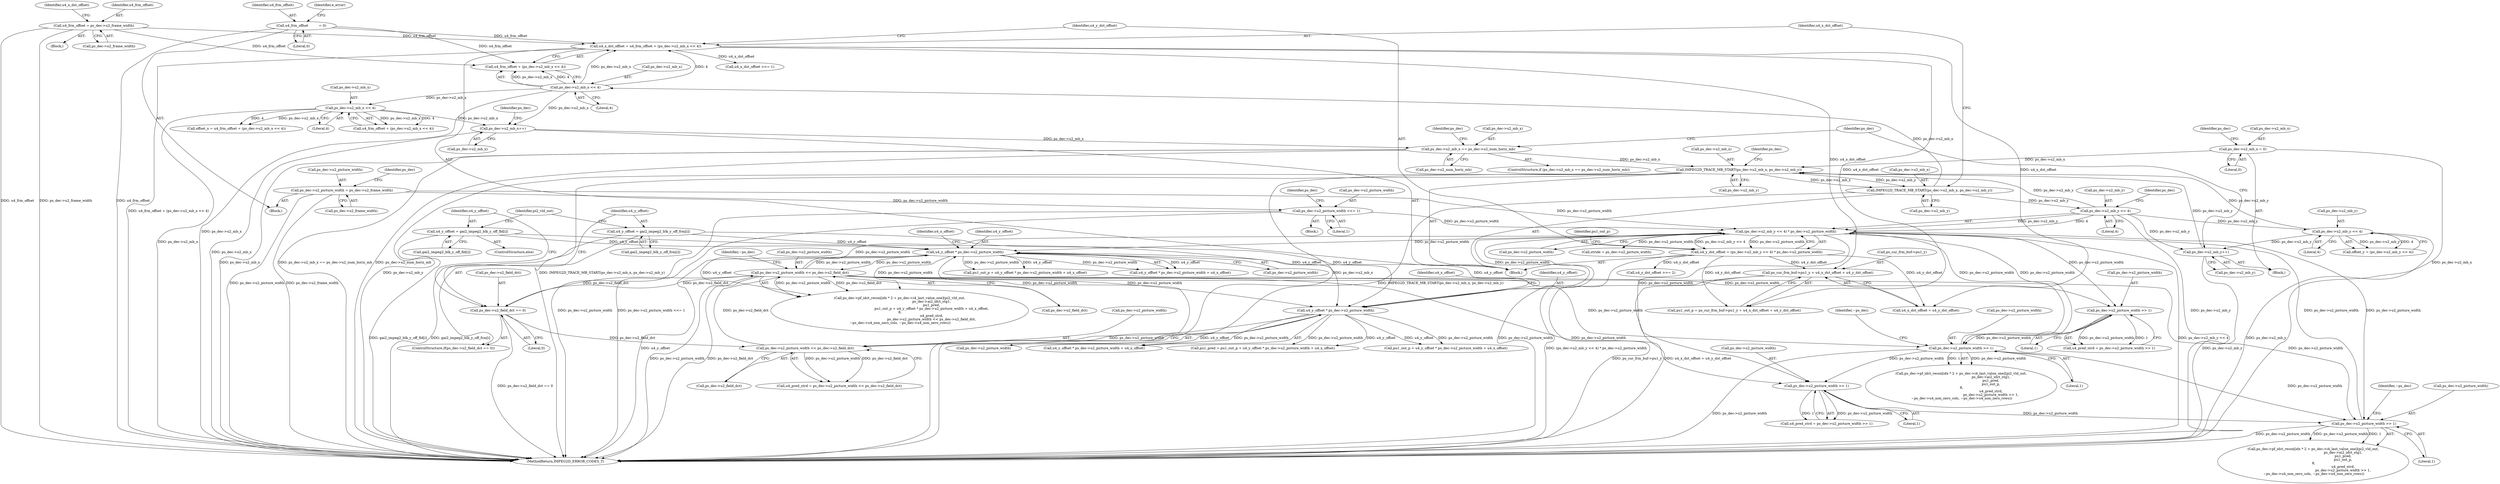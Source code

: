 digraph "0_Android_58a6822d7140137ce957c6d2fc20bae1374186c1@pointer" {
"1000253" [label="(Call,ps_cur_frm_buf->pu1_y + u4_x_dst_offset + u4_y_dst_offset)"];
"1000231" [label="(Call,u4_x_dst_offset = u4_frm_offset + (ps_dec->u2_mb_x << 4))"];
"1000177" [label="(Call,u4_frm_offset = ps_dec->u2_frame_width)"];
"1000117" [label="(Call,u4_frm_offset          = 0)"];
"1000235" [label="(Call,ps_dec->u2_mb_x << 4)"];
"1000224" [label="(Call,IMPEG2D_TRACE_MB_START(ps_dec->u2_mb_x, ps_dec->u2_mb_y))"];
"1000198" [label="(Call,IMPEG2D_TRACE_MB_START(ps_dec->u2_mb_x, ps_dec->u2_mb_y))"];
"1000809" [label="(Call,ps_dec->u2_mb_x == ps_dec->u2_num_horiz_mb)"];
"1000788" [label="(Call,ps_dec->u2_mb_x++)"];
"1000310" [label="(Call,ps_dec->u2_mb_x << 4)"];
"1000817" [label="(Call,ps_dec->u2_mb_x = 0)"];
"1000317" [label="(Call,ps_dec->u2_mb_y << 4)"];
"1000243" [label="(Call,ps_dec->u2_mb_y << 4)"];
"1000822" [label="(Call,ps_dec->u2_mb_y++)"];
"1000240" [label="(Call,u4_y_dst_offset = (ps_dec->u2_mb_y << 4) * ps_dec->u2_picture_width)"];
"1000242" [label="(Call,(ps_dec->u2_mb_y << 4) * ps_dec->u2_picture_width)"];
"1000532" [label="(Call,ps_dec->u2_picture_width << ps_dec->u2_field_dct)"];
"1000524" [label="(Call,u4_y_offset * ps_dec->u2_picture_width)"];
"1000446" [label="(Call,u4_y_offset = gai2_impeg2_blk_y_off_fld[i])"];
"1000490" [label="(Call,u4_y_offset * ps_dec->u2_picture_width)"];
"1000440" [label="(Call,u4_y_offset = gai2_impeg2_blk_y_off_frm[i])"];
"1000498" [label="(Call,ps_dec->u2_picture_width << ps_dec->u2_field_dct)"];
"1000435" [label="(Call,ps_dec->u2_field_dct == 0)"];
"1000654" [label="(Call,ps_dec->u2_picture_width >> 1)"];
"1000630" [label="(Call,ps_dec->u2_picture_width >> 1)"];
"1000768" [label="(Call,ps_dec->u2_picture_width >> 1)"];
"1000744" [label="(Call,ps_dec->u2_picture_width >> 1)"];
"1000165" [label="(Call,ps_dec->u2_picture_width <<= 1)"];
"1000151" [label="(Call,ps_dec->u2_picture_width = ps_dec->u2_frame_width)"];
"1000249" [label="(Identifier,ps_dec)"];
"1000189" [label="(Identifier,u4_x_dst_offset)"];
"1000117" [label="(Call,u4_frm_offset          = 0)"];
"1000822" [label="(Call,ps_dec->u2_mb_y++)"];
"1000308" [label="(Call,u4_frm_offset + (ps_dec->u2_mb_x << 4))"];
"1000515" [label="(Call,ps_dec->pf_idct_recon[idx * 2 + ps_dec->i4_last_value_one](pi2_vld_out,\n                                                            ps_dec->ai2_idct_stg1,\n                                                            pu1_pred,\n                                                            pu1_out_p + u4_y_offset * ps_dec->u2_picture_width + u4_x_offset,\n 8,\n                                                            u4_pred_strd,\n                                                            ps_dec->u2_picture_width << ps_dec->u2_field_dct,\n ~ps_dec->u4_non_zero_cols, ~ps_dec->u4_non_zero_rows))"];
"1000199" [label="(Call,ps_dec->u2_mb_x)"];
"1000235" [label="(Call,ps_dec->u2_mb_x << 4)"];
"1000243" [label="(Call,ps_dec->u2_mb_y << 4)"];
"1000533" [label="(Call,ps_dec->u2_picture_width)"];
"1000526" [label="(Call,ps_dec->u2_picture_width)"];
"1000628" [label="(Call,u4_pred_strd = ps_dec->u2_picture_width >> 1)"];
"1000829" [label="(Identifier,ps_dec)"];
"1000254" [label="(Call,ps_cur_frm_buf->pu1_y)"];
"1000487" [label="(Call,pu1_out_p + u4_y_offset * ps_dec->u2_picture_width + u4_x_offset)"];
"1000495" [label="(Identifier,u4_x_offset)"];
"1000176" [label="(Block,)"];
"1000819" [label="(Identifier,ps_dec)"];
"1000485" [label="(Call,pu1_pred = pu1_out_p + u4_y_offset * ps_dec->u2_picture_width + u4_x_offset)"];
"1000492" [label="(Call,ps_dec->u2_picture_width)"];
"1000161" [label="(Identifier,ps_dec)"];
"1000789" [label="(Call,ps_dec->u2_mb_x)"];
"1000532" [label="(Call,ps_dec->u2_picture_width << ps_dec->u2_field_dct)"];
"1000813" [label="(Call,ps_dec->u2_num_horiz_mb)"];
"1000491" [label="(Identifier,u4_y_offset)"];
"1000436" [label="(Call,ps_dec->u2_field_dct)"];
"1000658" [label="(Literal,1)"];
"1000314" [label="(Literal,4)"];
"1000748" [label="(Literal,1)"];
"1000809" [label="(Call,ps_dec->u2_mb_x == ps_dec->u2_num_horiz_mb)"];
"1000502" [label="(Call,ps_dec->u2_field_dct)"];
"1000645" [label="(Call,ps_dec->pf_idct_recon[idx * 2 + ps_dec->i4_last_value_one](pi2_vld_out,\n                                                        ps_dec->ai2_idct_stg1,\n                                                        pu1_pred,\n                                                        pu1_out_p,\n 8,\n                                                        u4_pred_strd,\n                                                        ps_dec->u2_picture_width >> 1,\n ~ps_dec->u4_non_zero_cols, ~ps_dec->u4_non_zero_rows))"];
"1000179" [label="(Call,ps_dec->u2_frame_width)"];
"1000634" [label="(Literal,1)"];
"1000232" [label="(Identifier,u4_x_dst_offset)"];
"1000435" [label="(Call,ps_dec->u2_field_dct == 0)"];
"1000630" [label="(Call,ps_dec->u2_picture_width >> 1)"];
"1000498" [label="(Call,ps_dec->u2_picture_width << ps_dec->u2_field_dct)"];
"1000816" [label="(Block,)"];
"1000253" [label="(Call,ps_cur_frm_buf->pu1_y + u4_x_dst_offset + u4_y_dst_offset)"];
"1000236" [label="(Call,ps_dec->u2_mb_x)"];
"1000311" [label="(Call,ps_dec->u2_mb_x)"];
"1000178" [label="(Identifier,u4_frm_offset)"];
"1000118" [label="(Identifier,u4_frm_offset)"];
"1000769" [label="(Call,ps_dec->u2_picture_width)"];
"1000788" [label="(Call,ps_dec->u2_mb_x++)"];
"1000173" [label="(Identifier,ps_dec)"];
"1000774" [label="(Identifier,~ps_dec)"];
"1000536" [label="(Call,ps_dec->u2_field_dct)"];
"1000434" [label="(ControlStructure,if(ps_dec->u2_field_dct == 0))"];
"1000744" [label="(Call,ps_dec->u2_picture_width >> 1)"];
"1000165" [label="(Call,ps_dec->u2_picture_width <<= 1)"];
"1000224" [label="(Call,IMPEG2D_TRACE_MB_START(ps_dec->u2_mb_x, ps_dec->u2_mb_y))"];
"1000231" [label="(Call,u4_x_dst_offset = u4_frm_offset + (ps_dec->u2_mb_x << 4))"];
"1000499" [label="(Call,ps_dec->u2_picture_width)"];
"1000772" [label="(Literal,1)"];
"1000169" [label="(Literal,1)"];
"1000164" [label="(Block,)"];
"1000521" [label="(Call,pu1_out_p + u4_y_offset * ps_dec->u2_picture_width + u4_x_offset)"];
"1000448" [label="(Call,gai2_impeg2_blk_y_off_fld[i])"];
"1000808" [label="(ControlStructure,if (ps_dec->u2_mb_x == ps_dec->u2_num_horiz_mb))"];
"1000446" [label="(Call,u4_y_offset = gai2_impeg2_blk_y_off_fld[i])"];
"1000529" [label="(Identifier,u4_x_offset)"];
"1000439" [label="(Literal,0)"];
"1000244" [label="(Call,ps_dec->u2_mb_y)"];
"1000106" [label="(Block,)"];
"1000315" [label="(Call,offset_y = (ps_dec->u2_mb_y << 4))"];
"1000823" [label="(Call,ps_dec->u2_mb_y)"];
"1000151" [label="(Call,ps_dec->u2_picture_width = ps_dec->u2_frame_width)"];
"1000631" [label="(Call,ps_dec->u2_picture_width)"];
"1000166" [label="(Call,ps_dec->u2_picture_width)"];
"1000240" [label="(Call,u4_y_dst_offset = (ps_dec->u2_mb_y << 4) * ps_dec->u2_picture_width)"];
"1000842" [label="(MethodReturn,IMPEG2D_ERROR_CODES_T)"];
"1000208" [label="(Identifier,ps_dec)"];
"1000818" [label="(Call,ps_dec->u2_mb_x)"];
"1000548" [label="(Call,u4_y_dst_offset >>= 2)"];
"1000257" [label="(Call,u4_x_dst_offset + u4_y_dst_offset)"];
"1000241" [label="(Identifier,u4_y_dst_offset)"];
"1000489" [label="(Call,u4_y_offset * ps_dec->u2_picture_width + u4_x_offset)"];
"1000824" [label="(Identifier,ps_dec)"];
"1000198" [label="(Call,IMPEG2D_TRACE_MB_START(ps_dec->u2_mb_x, ps_dec->u2_mb_y))"];
"1000239" [label="(Literal,4)"];
"1000183" [label="(Block,)"];
"1000310" [label="(Call,ps_dec->u2_mb_x << 4)"];
"1000660" [label="(Identifier,~ps_dec)"];
"1000317" [label="(Call,ps_dec->u2_mb_y << 4)"];
"1000442" [label="(Call,gai2_impeg2_blk_y_off_frm[i])"];
"1000177" [label="(Call,u4_frm_offset = ps_dec->u2_frame_width)"];
"1000233" [label="(Call,u4_frm_offset + (ps_dec->u2_mb_x << 4))"];
"1000252" [label="(Identifier,pu1_out_p)"];
"1000155" [label="(Call,ps_dec->u2_frame_width)"];
"1000202" [label="(Call,ps_dec->u2_mb_y)"];
"1000768" [label="(Call,ps_dec->u2_picture_width >> 1)"];
"1000248" [label="(Call,ps_dec->u2_picture_width)"];
"1000452" [label="(Identifier,pi2_vld_out)"];
"1000496" [label="(Call,u4_pred_strd = ps_dec->u2_picture_width << ps_dec->u2_field_dct)"];
"1000247" [label="(Literal,4)"];
"1000742" [label="(Call,u4_pred_strd = ps_dec->u2_picture_width >> 1)"];
"1000796" [label="(Identifier,ps_dec)"];
"1000655" [label="(Call,ps_dec->u2_picture_width)"];
"1000654" [label="(Call,ps_dec->u2_picture_width >> 1)"];
"1000242" [label="(Call,(ps_dec->u2_mb_y << 4) * ps_dec->u2_picture_width)"];
"1000545" [label="(Call,u4_x_dst_offset >>= 1)"];
"1000251" [label="(Call,pu1_out_p = ps_cur_frm_buf->pu1_y + u4_x_dst_offset + u4_y_dst_offset)"];
"1000525" [label="(Identifier,u4_y_offset)"];
"1000447" [label="(Identifier,u4_y_offset)"];
"1000225" [label="(Call,ps_dec->u2_mb_x)"];
"1000119" [label="(Literal,0)"];
"1000810" [label="(Call,ps_dec->u2_mb_x)"];
"1000440" [label="(Call,u4_y_offset = gai2_impeg2_blk_y_off_frm[i])"];
"1000759" [label="(Call,ps_dec->pf_idct_recon[idx * 2 + ps_dec->i4_last_value_one](pi2_vld_out,\n                                                        ps_dec->ai2_idct_stg1,\n                                                        pu1_pred,\n                                                        pu1_out_p,\n 8,\n                                                        u4_pred_strd,\n                                                        ps_dec->u2_picture_width >> 1,\n ~ps_dec->u4_non_zero_cols, ~ps_dec->u4_non_zero_rows))"];
"1000123" [label="(Identifier,e_error)"];
"1000821" [label="(Literal,0)"];
"1000301" [label="(Call,stride = ps_dec->u2_picture_width)"];
"1000318" [label="(Call,ps_dec->u2_mb_y)"];
"1000441" [label="(Identifier,u4_y_offset)"];
"1000152" [label="(Call,ps_dec->u2_picture_width)"];
"1000306" [label="(Call,offset_x = u4_frm_offset + (ps_dec->u2_mb_x << 4))"];
"1000540" [label="(Identifier,~ps_dec)"];
"1000524" [label="(Call,u4_y_offset * ps_dec->u2_picture_width)"];
"1000817" [label="(Call,ps_dec->u2_mb_x = 0)"];
"1000228" [label="(Call,ps_dec->u2_mb_y)"];
"1000445" [label="(ControlStructure,else)"];
"1000745" [label="(Call,ps_dec->u2_picture_width)"];
"1000321" [label="(Literal,4)"];
"1000523" [label="(Call,u4_y_offset * ps_dec->u2_picture_width + u4_x_offset)"];
"1000490" [label="(Call,u4_y_offset * ps_dec->u2_picture_width)"];
"1000253" -> "1000251"  [label="AST: "];
"1000253" -> "1000257"  [label="CFG: "];
"1000254" -> "1000253"  [label="AST: "];
"1000257" -> "1000253"  [label="AST: "];
"1000251" -> "1000253"  [label="CFG: "];
"1000253" -> "1000842"  [label="DDG: ps_cur_frm_buf->pu1_y"];
"1000253" -> "1000842"  [label="DDG: u4_x_dst_offset + u4_y_dst_offset"];
"1000231" -> "1000253"  [label="DDG: u4_x_dst_offset"];
"1000240" -> "1000253"  [label="DDG: u4_y_dst_offset"];
"1000231" -> "1000183"  [label="AST: "];
"1000231" -> "1000233"  [label="CFG: "];
"1000232" -> "1000231"  [label="AST: "];
"1000233" -> "1000231"  [label="AST: "];
"1000241" -> "1000231"  [label="CFG: "];
"1000231" -> "1000842"  [label="DDG: u4_frm_offset + (ps_dec->u2_mb_x << 4)"];
"1000177" -> "1000231"  [label="DDG: u4_frm_offset"];
"1000117" -> "1000231"  [label="DDG: u4_frm_offset"];
"1000235" -> "1000231"  [label="DDG: ps_dec->u2_mb_x"];
"1000235" -> "1000231"  [label="DDG: 4"];
"1000231" -> "1000251"  [label="DDG: u4_x_dst_offset"];
"1000231" -> "1000257"  [label="DDG: u4_x_dst_offset"];
"1000231" -> "1000545"  [label="DDG: u4_x_dst_offset"];
"1000177" -> "1000176"  [label="AST: "];
"1000177" -> "1000179"  [label="CFG: "];
"1000178" -> "1000177"  [label="AST: "];
"1000179" -> "1000177"  [label="AST: "];
"1000189" -> "1000177"  [label="CFG: "];
"1000177" -> "1000842"  [label="DDG: u4_frm_offset"];
"1000177" -> "1000842"  [label="DDG: ps_dec->u2_frame_width"];
"1000177" -> "1000233"  [label="DDG: u4_frm_offset"];
"1000117" -> "1000106"  [label="AST: "];
"1000117" -> "1000119"  [label="CFG: "];
"1000118" -> "1000117"  [label="AST: "];
"1000119" -> "1000117"  [label="AST: "];
"1000123" -> "1000117"  [label="CFG: "];
"1000117" -> "1000842"  [label="DDG: u4_frm_offset"];
"1000117" -> "1000233"  [label="DDG: u4_frm_offset"];
"1000235" -> "1000233"  [label="AST: "];
"1000235" -> "1000239"  [label="CFG: "];
"1000236" -> "1000235"  [label="AST: "];
"1000239" -> "1000235"  [label="AST: "];
"1000233" -> "1000235"  [label="CFG: "];
"1000235" -> "1000842"  [label="DDG: ps_dec->u2_mb_x"];
"1000235" -> "1000233"  [label="DDG: ps_dec->u2_mb_x"];
"1000235" -> "1000233"  [label="DDG: 4"];
"1000224" -> "1000235"  [label="DDG: ps_dec->u2_mb_x"];
"1000235" -> "1000310"  [label="DDG: ps_dec->u2_mb_x"];
"1000235" -> "1000788"  [label="DDG: ps_dec->u2_mb_x"];
"1000224" -> "1000183"  [label="AST: "];
"1000224" -> "1000228"  [label="CFG: "];
"1000225" -> "1000224"  [label="AST: "];
"1000228" -> "1000224"  [label="AST: "];
"1000232" -> "1000224"  [label="CFG: "];
"1000224" -> "1000842"  [label="DDG: IMPEG2D_TRACE_MB_START(ps_dec->u2_mb_x, ps_dec->u2_mb_y)"];
"1000198" -> "1000224"  [label="DDG: ps_dec->u2_mb_x"];
"1000198" -> "1000224"  [label="DDG: ps_dec->u2_mb_y"];
"1000224" -> "1000243"  [label="DDG: ps_dec->u2_mb_y"];
"1000198" -> "1000183"  [label="AST: "];
"1000198" -> "1000202"  [label="CFG: "];
"1000199" -> "1000198"  [label="AST: "];
"1000202" -> "1000198"  [label="AST: "];
"1000208" -> "1000198"  [label="CFG: "];
"1000198" -> "1000842"  [label="DDG: ps_dec->u2_mb_x"];
"1000198" -> "1000842"  [label="DDG: ps_dec->u2_mb_y"];
"1000198" -> "1000842"  [label="DDG: IMPEG2D_TRACE_MB_START(ps_dec->u2_mb_x, ps_dec->u2_mb_y)"];
"1000809" -> "1000198"  [label="DDG: ps_dec->u2_mb_x"];
"1000817" -> "1000198"  [label="DDG: ps_dec->u2_mb_x"];
"1000317" -> "1000198"  [label="DDG: ps_dec->u2_mb_y"];
"1000822" -> "1000198"  [label="DDG: ps_dec->u2_mb_y"];
"1000243" -> "1000198"  [label="DDG: ps_dec->u2_mb_y"];
"1000809" -> "1000808"  [label="AST: "];
"1000809" -> "1000813"  [label="CFG: "];
"1000810" -> "1000809"  [label="AST: "];
"1000813" -> "1000809"  [label="AST: "];
"1000829" -> "1000809"  [label="CFG: "];
"1000819" -> "1000809"  [label="CFG: "];
"1000809" -> "1000842"  [label="DDG: ps_dec->u2_mb_x"];
"1000809" -> "1000842"  [label="DDG: ps_dec->u2_mb_x == ps_dec->u2_num_horiz_mb"];
"1000809" -> "1000842"  [label="DDG: ps_dec->u2_num_horiz_mb"];
"1000788" -> "1000809"  [label="DDG: ps_dec->u2_mb_x"];
"1000788" -> "1000183"  [label="AST: "];
"1000788" -> "1000789"  [label="CFG: "];
"1000789" -> "1000788"  [label="AST: "];
"1000796" -> "1000788"  [label="CFG: "];
"1000788" -> "1000842"  [label="DDG: ps_dec->u2_mb_x"];
"1000310" -> "1000788"  [label="DDG: ps_dec->u2_mb_x"];
"1000310" -> "1000308"  [label="AST: "];
"1000310" -> "1000314"  [label="CFG: "];
"1000311" -> "1000310"  [label="AST: "];
"1000314" -> "1000310"  [label="AST: "];
"1000308" -> "1000310"  [label="CFG: "];
"1000310" -> "1000842"  [label="DDG: ps_dec->u2_mb_x"];
"1000310" -> "1000306"  [label="DDG: ps_dec->u2_mb_x"];
"1000310" -> "1000306"  [label="DDG: 4"];
"1000310" -> "1000308"  [label="DDG: ps_dec->u2_mb_x"];
"1000310" -> "1000308"  [label="DDG: 4"];
"1000817" -> "1000816"  [label="AST: "];
"1000817" -> "1000821"  [label="CFG: "];
"1000818" -> "1000817"  [label="AST: "];
"1000821" -> "1000817"  [label="AST: "];
"1000824" -> "1000817"  [label="CFG: "];
"1000817" -> "1000842"  [label="DDG: ps_dec->u2_mb_x"];
"1000317" -> "1000315"  [label="AST: "];
"1000317" -> "1000321"  [label="CFG: "];
"1000318" -> "1000317"  [label="AST: "];
"1000321" -> "1000317"  [label="AST: "];
"1000315" -> "1000317"  [label="CFG: "];
"1000317" -> "1000842"  [label="DDG: ps_dec->u2_mb_y"];
"1000317" -> "1000315"  [label="DDG: ps_dec->u2_mb_y"];
"1000317" -> "1000315"  [label="DDG: 4"];
"1000243" -> "1000317"  [label="DDG: ps_dec->u2_mb_y"];
"1000317" -> "1000822"  [label="DDG: ps_dec->u2_mb_y"];
"1000243" -> "1000242"  [label="AST: "];
"1000243" -> "1000247"  [label="CFG: "];
"1000244" -> "1000243"  [label="AST: "];
"1000247" -> "1000243"  [label="AST: "];
"1000249" -> "1000243"  [label="CFG: "];
"1000243" -> "1000842"  [label="DDG: ps_dec->u2_mb_y"];
"1000243" -> "1000242"  [label="DDG: ps_dec->u2_mb_y"];
"1000243" -> "1000242"  [label="DDG: 4"];
"1000243" -> "1000822"  [label="DDG: ps_dec->u2_mb_y"];
"1000822" -> "1000816"  [label="AST: "];
"1000822" -> "1000823"  [label="CFG: "];
"1000823" -> "1000822"  [label="AST: "];
"1000829" -> "1000822"  [label="CFG: "];
"1000822" -> "1000842"  [label="DDG: ps_dec->u2_mb_y"];
"1000240" -> "1000183"  [label="AST: "];
"1000240" -> "1000242"  [label="CFG: "];
"1000241" -> "1000240"  [label="AST: "];
"1000242" -> "1000240"  [label="AST: "];
"1000252" -> "1000240"  [label="CFG: "];
"1000240" -> "1000842"  [label="DDG: (ps_dec->u2_mb_y << 4) * ps_dec->u2_picture_width"];
"1000242" -> "1000240"  [label="DDG: ps_dec->u2_mb_y << 4"];
"1000242" -> "1000240"  [label="DDG: ps_dec->u2_picture_width"];
"1000240" -> "1000251"  [label="DDG: u4_y_dst_offset"];
"1000240" -> "1000257"  [label="DDG: u4_y_dst_offset"];
"1000240" -> "1000548"  [label="DDG: u4_y_dst_offset"];
"1000242" -> "1000248"  [label="CFG: "];
"1000248" -> "1000242"  [label="AST: "];
"1000242" -> "1000842"  [label="DDG: ps_dec->u2_picture_width"];
"1000242" -> "1000842"  [label="DDG: ps_dec->u2_mb_y << 4"];
"1000532" -> "1000242"  [label="DDG: ps_dec->u2_picture_width"];
"1000654" -> "1000242"  [label="DDG: ps_dec->u2_picture_width"];
"1000768" -> "1000242"  [label="DDG: ps_dec->u2_picture_width"];
"1000165" -> "1000242"  [label="DDG: ps_dec->u2_picture_width"];
"1000151" -> "1000242"  [label="DDG: ps_dec->u2_picture_width"];
"1000242" -> "1000301"  [label="DDG: ps_dec->u2_picture_width"];
"1000242" -> "1000490"  [label="DDG: ps_dec->u2_picture_width"];
"1000242" -> "1000524"  [label="DDG: ps_dec->u2_picture_width"];
"1000242" -> "1000630"  [label="DDG: ps_dec->u2_picture_width"];
"1000242" -> "1000654"  [label="DDG: ps_dec->u2_picture_width"];
"1000242" -> "1000744"  [label="DDG: ps_dec->u2_picture_width"];
"1000242" -> "1000768"  [label="DDG: ps_dec->u2_picture_width"];
"1000532" -> "1000515"  [label="AST: "];
"1000532" -> "1000536"  [label="CFG: "];
"1000533" -> "1000532"  [label="AST: "];
"1000536" -> "1000532"  [label="AST: "];
"1000540" -> "1000532"  [label="CFG: "];
"1000532" -> "1000842"  [label="DDG: ps_dec->u2_picture_width"];
"1000532" -> "1000842"  [label="DDG: ps_dec->u2_field_dct"];
"1000532" -> "1000435"  [label="DDG: ps_dec->u2_field_dct"];
"1000532" -> "1000490"  [label="DDG: ps_dec->u2_picture_width"];
"1000532" -> "1000524"  [label="DDG: ps_dec->u2_picture_width"];
"1000532" -> "1000515"  [label="DDG: ps_dec->u2_picture_width"];
"1000532" -> "1000515"  [label="DDG: ps_dec->u2_field_dct"];
"1000524" -> "1000532"  [label="DDG: ps_dec->u2_picture_width"];
"1000435" -> "1000532"  [label="DDG: ps_dec->u2_field_dct"];
"1000498" -> "1000532"  [label="DDG: ps_dec->u2_field_dct"];
"1000532" -> "1000630"  [label="DDG: ps_dec->u2_picture_width"];
"1000532" -> "1000654"  [label="DDG: ps_dec->u2_picture_width"];
"1000532" -> "1000744"  [label="DDG: ps_dec->u2_picture_width"];
"1000532" -> "1000768"  [label="DDG: ps_dec->u2_picture_width"];
"1000524" -> "1000523"  [label="AST: "];
"1000524" -> "1000526"  [label="CFG: "];
"1000525" -> "1000524"  [label="AST: "];
"1000526" -> "1000524"  [label="AST: "];
"1000529" -> "1000524"  [label="CFG: "];
"1000524" -> "1000842"  [label="DDG: u4_y_offset"];
"1000524" -> "1000515"  [label="DDG: u4_y_offset"];
"1000524" -> "1000515"  [label="DDG: ps_dec->u2_picture_width"];
"1000524" -> "1000521"  [label="DDG: u4_y_offset"];
"1000524" -> "1000521"  [label="DDG: ps_dec->u2_picture_width"];
"1000524" -> "1000523"  [label="DDG: u4_y_offset"];
"1000524" -> "1000523"  [label="DDG: ps_dec->u2_picture_width"];
"1000446" -> "1000524"  [label="DDG: u4_y_offset"];
"1000490" -> "1000524"  [label="DDG: u4_y_offset"];
"1000440" -> "1000524"  [label="DDG: u4_y_offset"];
"1000498" -> "1000524"  [label="DDG: ps_dec->u2_picture_width"];
"1000446" -> "1000445"  [label="AST: "];
"1000446" -> "1000448"  [label="CFG: "];
"1000447" -> "1000446"  [label="AST: "];
"1000448" -> "1000446"  [label="AST: "];
"1000452" -> "1000446"  [label="CFG: "];
"1000446" -> "1000842"  [label="DDG: gai2_impeg2_blk_y_off_fld[i]"];
"1000446" -> "1000490"  [label="DDG: u4_y_offset"];
"1000490" -> "1000489"  [label="AST: "];
"1000490" -> "1000492"  [label="CFG: "];
"1000491" -> "1000490"  [label="AST: "];
"1000492" -> "1000490"  [label="AST: "];
"1000495" -> "1000490"  [label="CFG: "];
"1000490" -> "1000485"  [label="DDG: u4_y_offset"];
"1000490" -> "1000485"  [label="DDG: ps_dec->u2_picture_width"];
"1000490" -> "1000487"  [label="DDG: u4_y_offset"];
"1000490" -> "1000487"  [label="DDG: ps_dec->u2_picture_width"];
"1000490" -> "1000489"  [label="DDG: u4_y_offset"];
"1000490" -> "1000489"  [label="DDG: ps_dec->u2_picture_width"];
"1000440" -> "1000490"  [label="DDG: u4_y_offset"];
"1000490" -> "1000498"  [label="DDG: ps_dec->u2_picture_width"];
"1000440" -> "1000434"  [label="AST: "];
"1000440" -> "1000442"  [label="CFG: "];
"1000441" -> "1000440"  [label="AST: "];
"1000442" -> "1000440"  [label="AST: "];
"1000452" -> "1000440"  [label="CFG: "];
"1000440" -> "1000842"  [label="DDG: gai2_impeg2_blk_y_off_frm[i]"];
"1000498" -> "1000496"  [label="AST: "];
"1000498" -> "1000502"  [label="CFG: "];
"1000499" -> "1000498"  [label="AST: "];
"1000502" -> "1000498"  [label="AST: "];
"1000496" -> "1000498"  [label="CFG: "];
"1000498" -> "1000496"  [label="DDG: ps_dec->u2_picture_width"];
"1000498" -> "1000496"  [label="DDG: ps_dec->u2_field_dct"];
"1000435" -> "1000498"  [label="DDG: ps_dec->u2_field_dct"];
"1000435" -> "1000434"  [label="AST: "];
"1000435" -> "1000439"  [label="CFG: "];
"1000436" -> "1000435"  [label="AST: "];
"1000439" -> "1000435"  [label="AST: "];
"1000441" -> "1000435"  [label="CFG: "];
"1000447" -> "1000435"  [label="CFG: "];
"1000435" -> "1000842"  [label="DDG: ps_dec->u2_field_dct == 0"];
"1000654" -> "1000645"  [label="AST: "];
"1000654" -> "1000658"  [label="CFG: "];
"1000655" -> "1000654"  [label="AST: "];
"1000658" -> "1000654"  [label="AST: "];
"1000660" -> "1000654"  [label="CFG: "];
"1000654" -> "1000842"  [label="DDG: ps_dec->u2_picture_width"];
"1000654" -> "1000645"  [label="DDG: ps_dec->u2_picture_width"];
"1000654" -> "1000645"  [label="DDG: 1"];
"1000630" -> "1000654"  [label="DDG: ps_dec->u2_picture_width"];
"1000654" -> "1000744"  [label="DDG: ps_dec->u2_picture_width"];
"1000654" -> "1000768"  [label="DDG: ps_dec->u2_picture_width"];
"1000630" -> "1000628"  [label="AST: "];
"1000630" -> "1000634"  [label="CFG: "];
"1000631" -> "1000630"  [label="AST: "];
"1000634" -> "1000630"  [label="AST: "];
"1000628" -> "1000630"  [label="CFG: "];
"1000630" -> "1000628"  [label="DDG: ps_dec->u2_picture_width"];
"1000630" -> "1000628"  [label="DDG: 1"];
"1000768" -> "1000759"  [label="AST: "];
"1000768" -> "1000772"  [label="CFG: "];
"1000769" -> "1000768"  [label="AST: "];
"1000772" -> "1000768"  [label="AST: "];
"1000774" -> "1000768"  [label="CFG: "];
"1000768" -> "1000842"  [label="DDG: ps_dec->u2_picture_width"];
"1000768" -> "1000759"  [label="DDG: ps_dec->u2_picture_width"];
"1000768" -> "1000759"  [label="DDG: 1"];
"1000744" -> "1000768"  [label="DDG: ps_dec->u2_picture_width"];
"1000744" -> "1000742"  [label="AST: "];
"1000744" -> "1000748"  [label="CFG: "];
"1000745" -> "1000744"  [label="AST: "];
"1000748" -> "1000744"  [label="AST: "];
"1000742" -> "1000744"  [label="CFG: "];
"1000744" -> "1000742"  [label="DDG: ps_dec->u2_picture_width"];
"1000744" -> "1000742"  [label="DDG: 1"];
"1000165" -> "1000164"  [label="AST: "];
"1000165" -> "1000169"  [label="CFG: "];
"1000166" -> "1000165"  [label="AST: "];
"1000169" -> "1000165"  [label="AST: "];
"1000173" -> "1000165"  [label="CFG: "];
"1000165" -> "1000842"  [label="DDG: ps_dec->u2_picture_width"];
"1000165" -> "1000842"  [label="DDG: ps_dec->u2_picture_width <<= 1"];
"1000151" -> "1000165"  [label="DDG: ps_dec->u2_picture_width"];
"1000151" -> "1000106"  [label="AST: "];
"1000151" -> "1000155"  [label="CFG: "];
"1000152" -> "1000151"  [label="AST: "];
"1000155" -> "1000151"  [label="AST: "];
"1000161" -> "1000151"  [label="CFG: "];
"1000151" -> "1000842"  [label="DDG: ps_dec->u2_picture_width"];
"1000151" -> "1000842"  [label="DDG: ps_dec->u2_frame_width"];
}
